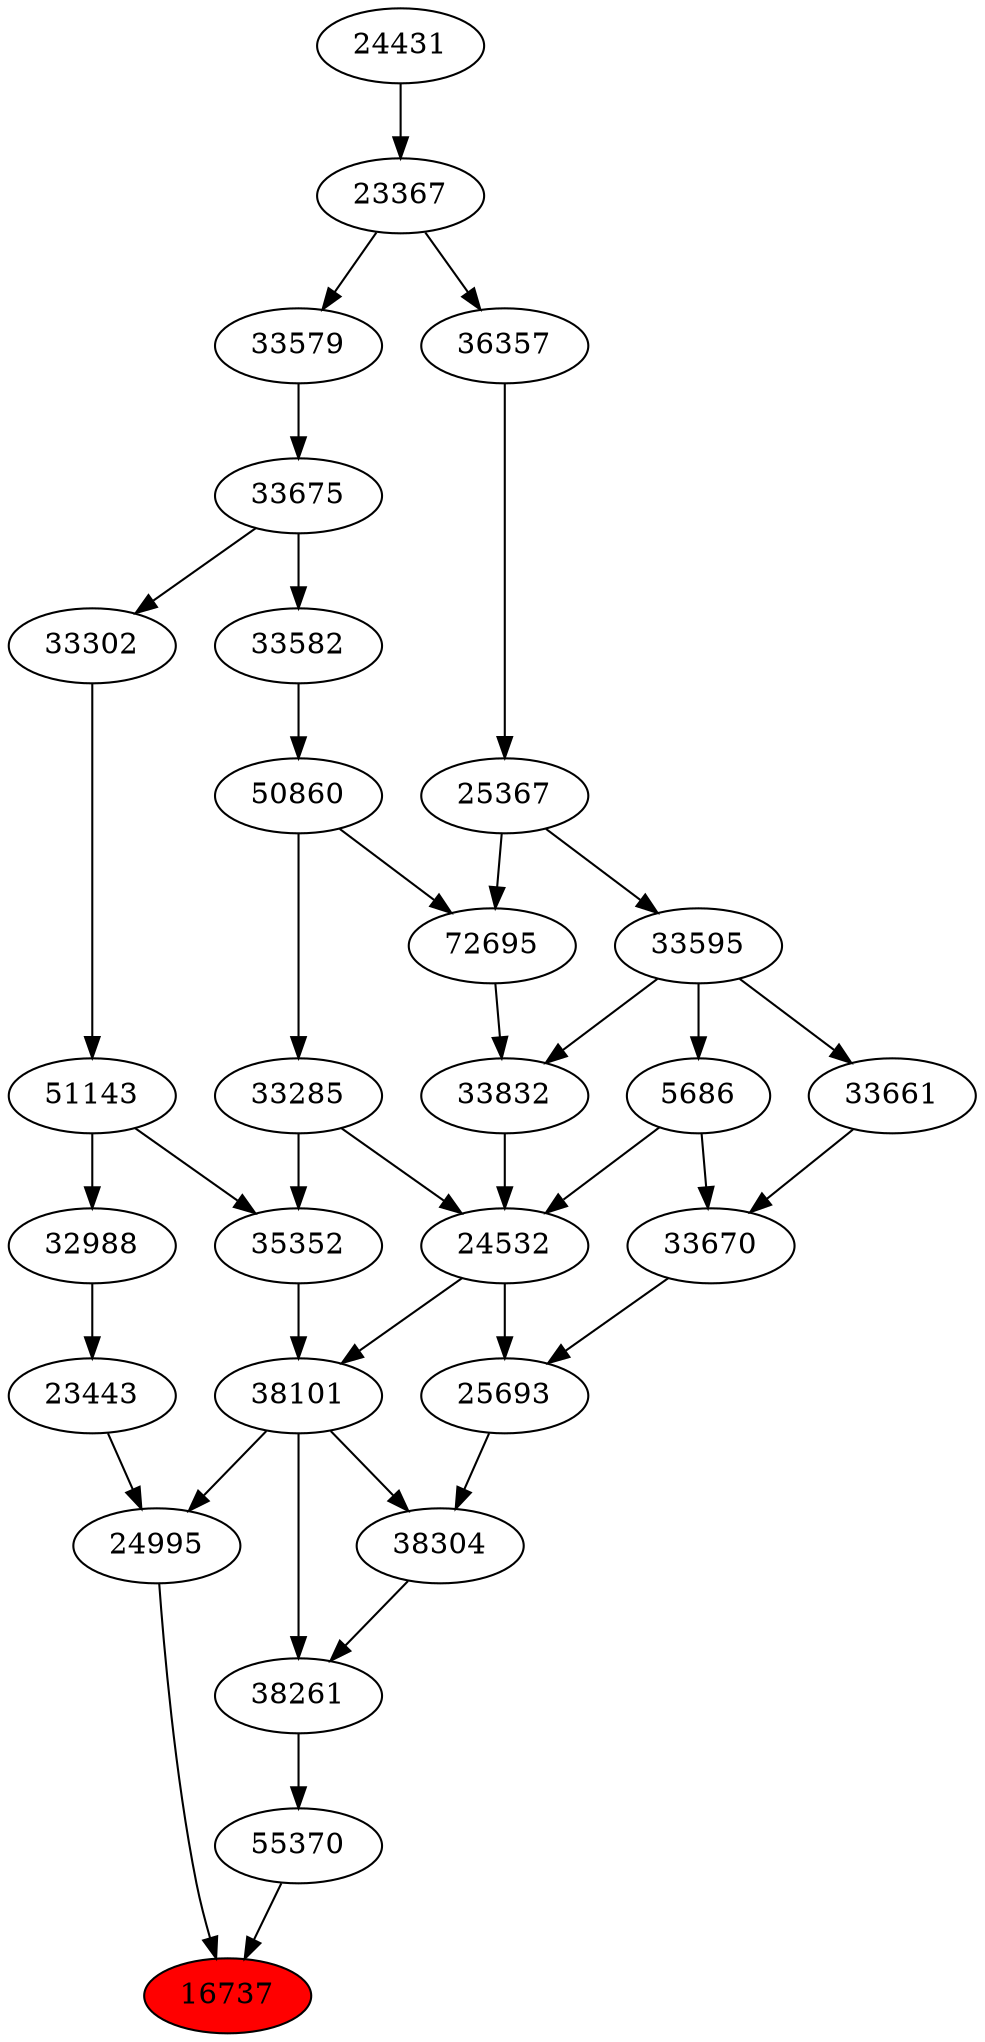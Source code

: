 strict digraph{ 
16737 [label="16737" fillcolor=red style=filled]
24995 -> 16737
55370 -> 16737
24995 [label="24995"]
23443 -> 24995
38101 -> 24995
55370 [label="55370"]
38261 -> 55370
23443 [label="23443"]
32988 -> 23443
38101 [label="38101"]
24532 -> 38101
35352 -> 38101
38261 [label="38261"]
38304 -> 38261
38101 -> 38261
32988 [label="32988"]
51143 -> 32988
24532 [label="24532"]
33285 -> 24532
5686 -> 24532
33832 -> 24532
35352 [label="35352"]
33285 -> 35352
51143 -> 35352
38304 [label="38304"]
25693 -> 38304
38101 -> 38304
51143 [label="51143"]
33302 -> 51143
33285 [label="33285"]
50860 -> 33285
5686 [label="5686"]
33595 -> 5686
33832 [label="33832"]
72695 -> 33832
33595 -> 33832
25693 [label="25693"]
24532 -> 25693
33670 -> 25693
33302 [label="33302"]
33675 -> 33302
50860 [label="50860"]
33582 -> 50860
33595 [label="33595"]
25367 -> 33595
72695 [label="72695"]
50860 -> 72695
25367 -> 72695
33670 [label="33670"]
5686 -> 33670
33661 -> 33670
33675 [label="33675"]
33579 -> 33675
33582 [label="33582"]
33675 -> 33582
25367 [label="25367"]
36357 -> 25367
33661 [label="33661"]
33595 -> 33661
33579 [label="33579"]
23367 -> 33579
36357 [label="36357"]
23367 -> 36357
23367 [label="23367"]
24431 -> 23367
24431 [label="24431"]
}